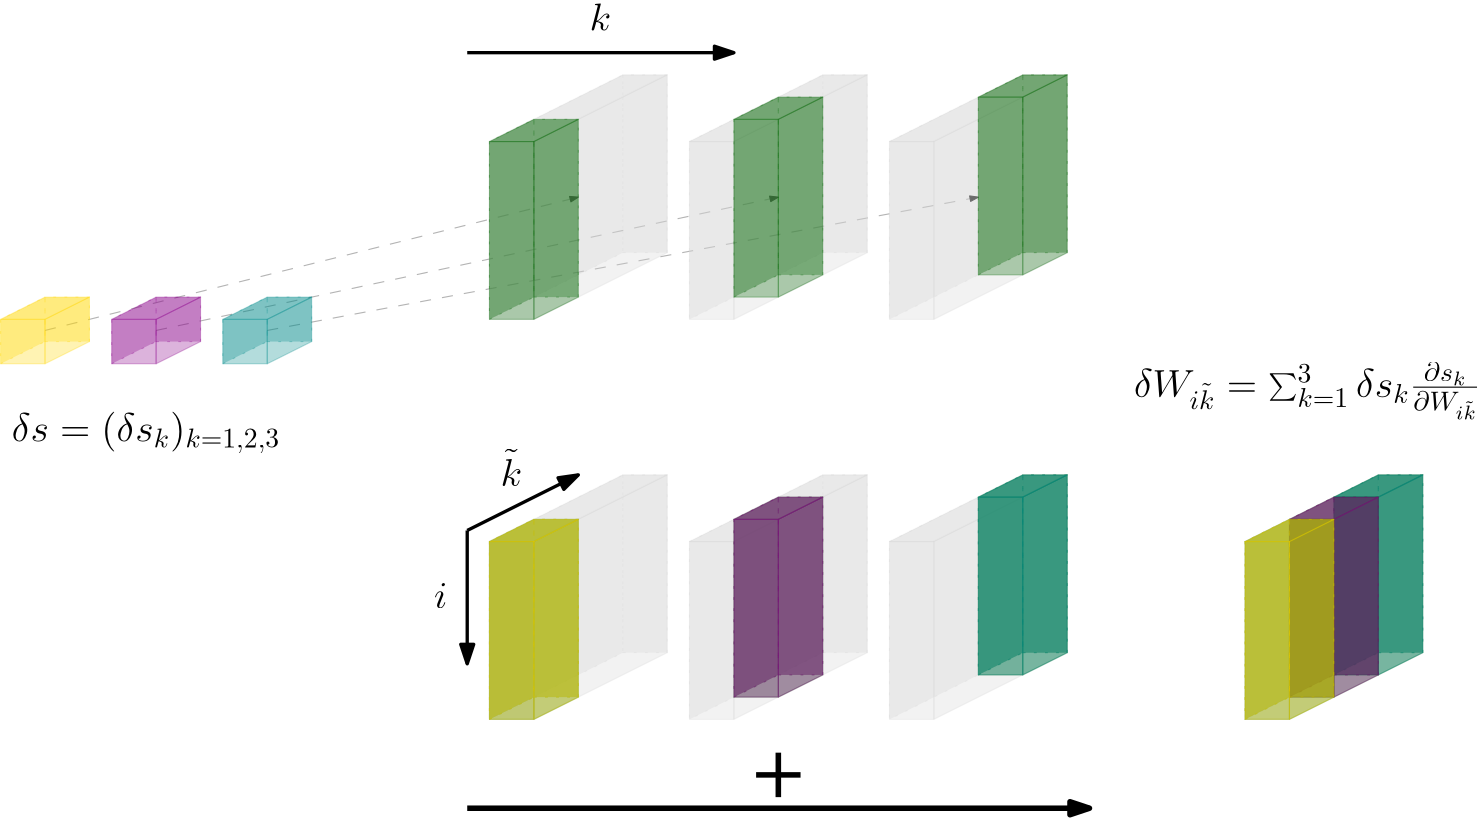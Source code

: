 <?xml version="1.0"?>
<!DOCTYPE ipe SYSTEM "ipe.dtd">
<ipe version="70206" creator="Ipe 7.2.7">
<info created="D:20180425090412" modified="D:20180425090412"/>
<ipestyle name="basic">
<symbol name="arrow/arc(spx)">
<path stroke="sym-stroke" fill="sym-stroke" pen="sym-pen">
0 0 m
-1 0.333 l
-1 -0.333 l
h
</path>
</symbol>
<symbol name="arrow/farc(spx)">
<path stroke="sym-stroke" fill="white" pen="sym-pen">
0 0 m
-1 0.333 l
-1 -0.333 l
h
</path>
</symbol>
<symbol name="arrow/ptarc(spx)">
<path stroke="sym-stroke" fill="sym-stroke" pen="sym-pen">
0 0 m
-1 0.333 l
-0.8 0 l
-1 -0.333 l
h
</path>
</symbol>
<symbol name="arrow/fptarc(spx)">
<path stroke="sym-stroke" fill="white" pen="sym-pen">
0 0 m
-1 0.333 l
-0.8 0 l
-1 -0.333 l
h
</path>
</symbol>
<symbol name="mark/circle(sx)" transformations="translations">
<path fill="sym-stroke">
0.6 0 0 0.6 0 0 e
0.4 0 0 0.4 0 0 e
</path>
</symbol>
<symbol name="mark/disk(sx)" transformations="translations">
<path fill="sym-stroke">
0.6 0 0 0.6 0 0 e
</path>
</symbol>
<symbol name="mark/fdisk(sfx)" transformations="translations">
<group>
<path fill="sym-fill">
0.5 0 0 0.5 0 0 e
</path>
<path fill="sym-stroke" fillrule="eofill">
0.6 0 0 0.6 0 0 e
0.4 0 0 0.4 0 0 e
</path>
</group>
</symbol>
<symbol name="mark/box(sx)" transformations="translations">
<path fill="sym-stroke" fillrule="eofill">
-0.6 -0.6 m
0.6 -0.6 l
0.6 0.6 l
-0.6 0.6 l
h
-0.4 -0.4 m
0.4 -0.4 l
0.4 0.4 l
-0.4 0.4 l
h
</path>
</symbol>
<symbol name="mark/square(sx)" transformations="translations">
<path fill="sym-stroke">
-0.6 -0.6 m
0.6 -0.6 l
0.6 0.6 l
-0.6 0.6 l
h
</path>
</symbol>
<symbol name="mark/fsquare(sfx)" transformations="translations">
<group>
<path fill="sym-fill">
-0.5 -0.5 m
0.5 -0.5 l
0.5 0.5 l
-0.5 0.5 l
h
</path>
<path fill="sym-stroke" fillrule="eofill">
-0.6 -0.6 m
0.6 -0.6 l
0.6 0.6 l
-0.6 0.6 l
h
-0.4 -0.4 m
0.4 -0.4 l
0.4 0.4 l
-0.4 0.4 l
h
</path>
</group>
</symbol>
<symbol name="mark/cross(sx)" transformations="translations">
<group>
<path fill="sym-stroke">
-0.43 -0.57 m
0.57 0.43 l
0.43 0.57 l
-0.57 -0.43 l
h
</path>
<path fill="sym-stroke">
-0.43 0.57 m
0.57 -0.43 l
0.43 -0.57 l
-0.57 0.43 l
h
</path>
</group>
</symbol>
<symbol name="arrow/fnormal(spx)">
<path stroke="sym-stroke" fill="white" pen="sym-pen">
0 0 m
-1 0.333 l
-1 -0.333 l
h
</path>
</symbol>
<symbol name="arrow/pointed(spx)">
<path stroke="sym-stroke" fill="sym-stroke" pen="sym-pen">
0 0 m
-1 0.333 l
-0.8 0 l
-1 -0.333 l
h
</path>
</symbol>
<symbol name="arrow/fpointed(spx)">
<path stroke="sym-stroke" fill="white" pen="sym-pen">
0 0 m
-1 0.333 l
-0.8 0 l
-1 -0.333 l
h
</path>
</symbol>
<symbol name="arrow/linear(spx)">
<path stroke="sym-stroke" pen="sym-pen">
-1 0.333 m
0 0 l
-1 -0.333 l
</path>
</symbol>
<symbol name="arrow/fdouble(spx)">
<path stroke="sym-stroke" fill="white" pen="sym-pen">
0 0 m
-1 0.333 l
-1 -0.333 l
h
-1 0 m
-2 0.333 l
-2 -0.333 l
h
</path>
</symbol>
<symbol name="arrow/double(spx)">
<path stroke="sym-stroke" fill="sym-stroke" pen="sym-pen">
0 0 m
-1 0.333 l
-1 -0.333 l
h
-1 0 m
-2 0.333 l
-2 -0.333 l
h
</path>
</symbol>
<pen name="heavier" value="0.8"/>
<pen name="fat" value="1.2"/>
<pen name="ultrafat" value="2"/>
<symbolsize name="large" value="5"/>
<symbolsize name="small" value="2"/>
<symbolsize name="tiny" value="1.1"/>
<arrowsize name="large" value="10"/>
<arrowsize name="small" value="5"/>
<arrowsize name="tiny" value="3"/>
<color name="red" value="1 0 0"/>
<color name="green" value="0 1 0"/>
<color name="blue" value="0 0 1"/>
<color name="yellow" value="1 1 0"/>
<color name="orange" value="1 0.647 0"/>
<color name="gold" value="1 0.843 0"/>
<color name="purple" value="0.627 0.125 0.941"/>
<color name="gray" value="0.745"/>
<color name="brown" value="0.647 0.165 0.165"/>
<color name="navy" value="0 0 0.502"/>
<color name="pink" value="1 0.753 0.796"/>
<color name="seagreen" value="0.18 0.545 0.341"/>
<color name="turquoise" value="0.251 0.878 0.816"/>
<color name="violet" value="0.933 0.51 0.933"/>
<color name="darkblue" value="0 0 0.545"/>
<color name="darkcyan" value="0 0.545 0.545"/>
<color name="darkgray" value="0.663"/>
<color name="darkgreen" value="0 0.392 0"/>
<color name="darkmagenta" value="0.545 0 0.545"/>
<color name="darkorange" value="1 0.549 0"/>
<color name="darkred" value="0.545 0 0"/>
<color name="lightblue" value="0.678 0.847 0.902"/>
<color name="lightcyan" value="0.878 1 1"/>
<color name="lightgray" value="0.827"/>
<color name="lightgreen" value="0.565 0.933 0.565"/>
<color name="lightyellow" value="1 1 0.878"/>
<dashstyle name="dashed" value="[4] 0"/>
<dashstyle name="dotted" value="[1 3] 0"/>
<dashstyle name="dash dotted" value="[4 2 1 2] 0"/>
<dashstyle name="dash dot dotted" value="[4 2 1 2 1 2] 0"/>
<textsize name="large" value="\large"/>
<textsize name="Large" value="\Large"/>
<textsize name="LARGE" value="\LARGE"/>
<textsize name="huge" value="\huge"/>
<textsize name="Huge" value="\Huge"/>
<textsize name="small" value="\small"/>
<textsize name="footnote" value="\footnotesize"/>
<textsize name="tiny" value="\tiny"/>
<textstyle name="center" begin="\begin{center}" end="\end{center}"/>
<textstyle name="itemize" begin="\begin{itemize}" end="\end{itemize}"/>
<textstyle name="item" begin="\begin{itemize}\item{}" end="\end{itemize}"/>
<gridsize name="4 pts" value="4"/>
<gridsize name="8 pts (~3 mm)" value="8"/>
<gridsize name="16 pts (~6 mm)" value="16"/>
<gridsize name="32 pts (~12 mm)" value="32"/>
<gridsize name="10 pts (~3.5 mm)" value="10"/>
<gridsize name="20 pts (~7 mm)" value="20"/>
<gridsize name="14 pts (~5 mm)" value="14"/>
<gridsize name="28 pts (~10 mm)" value="28"/>
<gridsize name="56 pts (~20 mm)" value="56"/>
<anglesize name="90 deg" value="90"/>
<anglesize name="60 deg" value="60"/>
<anglesize name="45 deg" value="45"/>
<anglesize name="30 deg" value="30"/>
<anglesize name="22.5 deg" value="22.5"/>
<opacity name="10%" value="0.1"/>
<opacity name="30%" value="0.3"/>
<opacity name="50%" value="0.5"/>
<opacity name="75%" value="0.75"/>
<tiling name="falling" angle="-60" step="4" width="1"/>
<tiling name="rising" angle="30" step="4" width="1"/>
</ipestyle>
<page>
<layer name="alpha"/>
<view layers="alpha" active="alpha"/>
<path layer="alpha" matrix="1 0 0 1 416 -120" stroke="lightgray" fill="lightgray" dash="dotted" opacity="30%">
128 704 m
128 640 l
144 640 l
144 704 l
h
</path>
<path matrix="1 0 0 1 352 -144" stroke="lightgray" fill="lightgray" dash="dotted" opacity="30%">
144 704 m
192 728 l
192 664 l
144 640 l
h
</path>
<path matrix="1 0 0 1 368 -144" stroke="lightgray" fill="lightgray" opacity="30%">
144 704 m
192 728 l
192 664 l
144 640 l
h
</path>
<path matrix="1 0 0 1 368 -144" stroke="lightgray" fill="lightgray" opacity="30%">
128 704 m
128 640 l
144 640 l
144 704 l
h
</path>
<path matrix="1 0 0 1 368 -144" stroke="lightgray" fill="lightgray" opacity="30%">
128 704 m
144 704 l
192 728 l
176 728 l
h
</path>
<path matrix="1 0 0 1 144 -120" stroke="lightgray" fill="lightgray" dash="dotted" opacity="30%">
128 704 m
128 640 l
144 640 l
144 704 l
h
</path>
<path matrix="1 0 0 1 80 -144" stroke="lightgray" fill="lightgray" dash="dotted" opacity="30%">
144 704 m
192 728 l
192 664 l
144 640 l
h
</path>
<path matrix="1 0 0 1 96 -144" stroke="lightgray" fill="lightgray" opacity="30%">
144 704 m
192 728 l
192 664 l
144 640 l
h
</path>
<path matrix="1 0 0 1 96 -144" stroke="lightgray" fill="lightgray" opacity="30%">
128 704 m
128 640 l
144 640 l
144 704 l
h
</path>
<path matrix="1 0 0 1 96 -144" stroke="lightgray" fill="lightgray" opacity="30%">
128 704 m
144 704 l
192 728 l
176 728 l
h
</path>
<path matrix="1 0 0 1 216 -120" stroke="lightgray" fill="lightgray" dash="dotted" opacity="30%">
128 704 m
128 640 l
144 640 l
144 704 l
h
</path>
<path matrix="1 0 0 1 152 -144" stroke="lightgray" fill="lightgray" dash="dotted" opacity="30%">
144 704 m
192 728 l
192 664 l
144 640 l
h
</path>
<path matrix="1 0 0 1 168 -144" stroke="lightgray" fill="lightgray" opacity="30%">
144 704 m
192 728 l
192 664 l
144 640 l
h
</path>
<path matrix="1 0 0 1 168 -144" stroke="lightgray" fill="lightgray" opacity="30%">
128 704 m
128 640 l
144 640 l
144 704 l
h
</path>
<path matrix="1 0 0 1 168 -144" stroke="lightgray" fill="lightgray" opacity="30%">
128 704 m
144 704 l
192 728 l
176 728 l
h
</path>
<path matrix="1 0 0 1 288 -120" stroke="lightgray" fill="lightgray" dash="dotted" opacity="30%">
128 704 m
128 640 l
144 640 l
144 704 l
h
</path>
<path matrix="1 0 0 1 224 -144" stroke="lightgray" fill="lightgray" dash="dotted" opacity="30%">
144 704 m
192 728 l
192 664 l
144 640 l
h
</path>
<path matrix="1 0 0 1 240 -144" stroke="lightgray" fill="lightgray" opacity="30%">
144 704 m
192 728 l
192 664 l
144 640 l
h
</path>
<path matrix="1 0 0 1 240 -144" stroke="lightgray" fill="lightgray" opacity="30%">
128 704 m
128 640 l
144 640 l
144 704 l
h
</path>
<path matrix="1 0 0 1 240 -144" stroke="lightgray" fill="lightgray" opacity="30%">
128 704 m
144 704 l
192 728 l
176 728 l
h
</path>
<path matrix="1 0 0 1 272 -128" stroke="lightgray" fill="lightgray" opacity="30%">
128 704 m
128 640 l
144 640 l
144 704 l
h
</path>
<path matrix="1 0 0 1 256 -232" stroke="darkgreen" fill="darkgreen" dash="dotted" opacity="30%">
160 816 m
160 752 l
176 752 l
176 816 l
h
</path>
<path matrix="1 0 0 1 224 -240" stroke="darkgreen" fill="darkgreen" dash="dotted" opacity="30%">
176 816 m
176 752 l
192 760 l
192 824 l
h
</path>
<path matrix="1 0 0 1 240 -240" stroke="darkgreen" fill="darkgreen" opacity="30%">
176 816 m
176 752 l
192 760 l
192 824 l
h
</path>
<path matrix="1 0 0 1 240 -240" stroke="darkgreen" fill="darkgreen" opacity="30%">
160 816 m
160 752 l
176 752 l
176 816 l
h
</path>
<path matrix="1 0 0 1 240 -240" stroke="darkgreen" fill="darkgreen" opacity="30%">
160 816 m
176 816 l
192 824 l
176 824 l
h
</path>
<path matrix="1 0 0 1 184 -136" stroke="lightgray" fill="lightgray" opacity="30%">
128 704 m
128 640 l
144 640 l
144 704 l
h
</path>
<path matrix="1 0 0 1 168 -240" stroke="darkgreen" fill="darkgreen" dash="dotted" opacity="30%">
160 816 m
160 752 l
176 752 l
176 816 l
h
</path>
<path matrix="1 0 0 1 136 -248" stroke="darkgreen" fill="darkgreen" dash="dotted" opacity="30%">
176 816 m
176 752 l
192 760 l
192 824 l
h
</path>
<path matrix="1 0 0 1 152 -248" stroke="darkgreen" fill="darkgreen" opacity="30%">
176 816 m
176 752 l
192 760 l
192 824 l
h
</path>
<path matrix="1 0 0 1 152 -248" stroke="darkgreen" fill="darkgreen" opacity="30%">
160 816 m
160 752 l
176 752 l
176 816 l
h
</path>
<path matrix="1 0 0 1 152 -248" stroke="darkgreen" fill="darkgreen" opacity="30%">
160 816 m
176 816 l
192 824 l
176 824 l
h
</path>
<path matrix="1 0 0 1 96 -144" stroke="lightgray" fill="lightgray" opacity="30%">
128 704 m
128 640 l
144 640 l
144 704 l
h
</path>
<path matrix="1 0 0 1 80 -248" stroke="darkgreen" fill="darkgreen" dash="dotted" opacity="30%">
160 816 m
160 752 l
176 752 l
176 816 l
h
</path>
<path matrix="1 0 0 1 48 -256" stroke="darkgreen" fill="darkgreen" dash="dotted" opacity="30%">
176 816 m
176 752 l
192 760 l
192 824 l
h
</path>
<path matrix="1 0 0 1 64 -256" stroke="darkgreen" fill="darkgreen" opacity="30%">
176 816 m
176 752 l
192 760 l
192 824 l
h
</path>
<path matrix="1 0 0 1 64 -256" stroke="darkgreen" fill="darkgreen" opacity="30%">
160 816 m
160 752 l
176 752 l
176 816 l
h
</path>
<path matrix="1 0 0 1 64 -256" stroke="darkgreen" fill="darkgreen" opacity="30%">
160 816 m
176 816 l
192 824 l
176 824 l
h
</path>
<path matrix="1 0 0 1 400 -128" stroke="lightgray" fill="lightgray" opacity="30%">
128 704 m
128 640 l
144 640 l
144 704 l
h
</path>
<path matrix="1 0 0 1 384 -232" stroke="darkgreen" fill="darkgreen" dash="dotted" opacity="30%">
160 816 m
160 752 l
176 752 l
176 816 l
h
</path>
<path matrix="1 0 0 1 352 -240" stroke="darkgreen" fill="darkgreen" dash="dotted" opacity="30%">
176 816 m
176 752 l
192 760 l
192 824 l
h
</path>
<path matrix="1 0 0 1 368 -240" stroke="darkgreen" fill="darkgreen" opacity="30%">
176 816 m
176 752 l
192 760 l
192 824 l
h
</path>
<path matrix="1 0 0 1 368 -240" stroke="darkgreen" fill="darkgreen" opacity="30%">
160 816 m
160 752 l
176 752 l
176 816 l
h
</path>
<path matrix="1 0 0 1 368 -240" stroke="darkgreen" fill="darkgreen" opacity="30%">
160 816 m
176 816 l
192 824 l
176 824 l
h
</path>
<path matrix="1 0 0 1 256 -232" stroke="darkcyan" fill="darkcyan" dash="dotted" opacity="30%">
160 816 m
160 752 l
176 752 l
176 816 l
h
</path>
<path matrix="1 0 0 1 224 -240" stroke="darkcyan" fill="darkcyan" dash="dotted" opacity="30%">
176 816 m
176 752 l
192 760 l
192 824 l
h
</path>
<path matrix="1 0 0 1 240 -240" stroke="darkcyan" fill="darkcyan" opacity="30%">
176 816 m
176 752 l
192 760 l
192 824 l
h
</path>
<path matrix="1 0 0 1 240 -240" stroke="darkcyan" fill="darkcyan" opacity="30%">
160 816 m
160 752 l
176 752 l
176 816 l
h
</path>
<path matrix="1 0 0 1 240 -240" stroke="darkcyan" fill="darkcyan" opacity="30%">
160 816 m
176 816 l
192 824 l
176 824 l
h
</path>
<path matrix="1 0 0 1 384 -232" stroke="darkcyan" fill="darkcyan" dash="dotted" opacity="30%">
160 816 m
160 752 l
176 752 l
176 816 l
h
</path>
<path matrix="1 0 0 1 352 -240" stroke="darkcyan" fill="darkcyan" dash="dotted" opacity="30%">
176 816 m
176 752 l
192 760 l
192 824 l
h
</path>
<path matrix="1 0 0 1 368 -240" stroke="darkcyan" fill="darkcyan" opacity="30%">
176 816 m
176 752 l
192 760 l
192 824 l
h
</path>
<path matrix="1 0 0 1 368 -240" stroke="darkcyan" fill="darkcyan" opacity="30%">
160 816 m
160 752 l
176 752 l
176 816 l
h
</path>
<path matrix="1 0 0 1 368 -240" stroke="darkcyan" fill="darkcyan" opacity="30%">
160 816 m
176 816 l
192 824 l
176 824 l
h
</path>
<path matrix="1 0 0 1 368 -240" stroke="darkgreen" fill="darkgreen" dash="dotted" opacity="30%">
160 816 m
160 752 l
176 752 l
176 816 l
h
</path>
<path matrix="1 0 0 1 336 -248" stroke="darkgreen" fill="darkgreen" dash="dotted" opacity="30%">
176 816 m
176 752 l
192 760 l
192 824 l
h
</path>
<path matrix="1 0 0 1 352 -248" stroke="darkgreen" fill="darkgreen" opacity="30%">
176 816 m
176 752 l
192 760 l
192 824 l
h
</path>
<path matrix="1 0 0 1 352 -248" stroke="darkgreen" fill="darkgreen" opacity="30%">
160 816 m
160 752 l
176 752 l
176 816 l
h
</path>
<path matrix="1 0 0 1 352 -248" stroke="darkgreen" fill="darkgreen" opacity="30%">
160 816 m
176 816 l
192 824 l
176 824 l
h
</path>
<path matrix="1 0 0 1 168 -240" stroke="darkmagenta" fill="darkmagenta" dash="dotted" opacity="30%">
160 816 m
160 752 l
176 752 l
176 816 l
h
</path>
<path matrix="1 0 0 1 136 -248" stroke="darkmagenta" fill="darkmagenta" dash="dotted" opacity="30%">
176 816 m
176 752 l
192 760 l
192 824 l
h
</path>
<path matrix="1 0 0 1 152 -248" stroke="darkmagenta" fill="darkmagenta" opacity="30%">
176 816 m
176 752 l
192 760 l
192 824 l
h
</path>
<path matrix="1 0 0 1 152 -248" stroke="darkmagenta" fill="darkmagenta" opacity="30%">
160 816 m
160 752 l
176 752 l
176 816 l
h
</path>
<path matrix="1 0 0 1 152 -248" stroke="darkmagenta" fill="darkmagenta" opacity="30%">
160 816 m
176 816 l
192 824 l
176 824 l
h
</path>
<path matrix="1 0 0 1 368 -240" stroke="darkmagenta" fill="darkmagenta" dash="dotted" opacity="30%">
160 816 m
160 752 l
176 752 l
176 816 l
h
</path>
<path matrix="1 0 0 1 336 -248" stroke="darkmagenta" fill="darkmagenta" dash="dotted" opacity="30%">
176 816 m
176 752 l
192 760 l
192 824 l
h
</path>
<path matrix="1 0 0 1 352 -248" stroke="darkmagenta" fill="darkmagenta" opacity="30%">
176 816 m
176 752 l
192 760 l
192 824 l
h
</path>
<path matrix="1 0 0 1 352 -248" stroke="darkmagenta" fill="darkmagenta" opacity="30%">
160 816 m
160 752 l
176 752 l
176 816 l
h
</path>
<path matrix="1 0 0 1 352 -248" stroke="darkmagenta" fill="darkmagenta" opacity="30%">
160 816 m
176 816 l
192 824 l
176 824 l
h
</path>
<path matrix="1 0 0 1 352 -248" stroke="darkgreen" fill="darkgreen" dash="dotted" opacity="30%">
160 816 m
160 752 l
176 752 l
176 816 l
h
</path>
<path matrix="1 0 0 1 320 -256" stroke="darkgreen" fill="darkgreen" dash="dotted" opacity="30%">
176 816 m
176 752 l
192 760 l
192 824 l
h
</path>
<path matrix="1 0 0 1 336 -256" stroke="darkgreen" fill="darkgreen" opacity="30%">
176 816 m
176 752 l
192 760 l
192 824 l
h
</path>
<path matrix="1 0 0 1 336 -256" stroke="darkgreen" fill="darkgreen" opacity="30%">
160 816 m
160 752 l
176 752 l
176 816 l
h
</path>
<path matrix="1 0 0 1 336 -256" stroke="darkgreen" fill="darkgreen" opacity="30%">
160 816 m
176 816 l
192 824 l
176 824 l
h
</path>
<path matrix="1 0 0 1 80 -248" stroke="gold" fill="gold" dash="dotted" opacity="30%">
160 816 m
160 752 l
176 752 l
176 816 l
h
</path>
<path matrix="1 0 0 1 48 -256" stroke="gold" fill="gold" dash="dotted" opacity="30%">
176 816 m
176 752 l
192 760 l
192 824 l
h
</path>
<path matrix="1 0 0 1 64 -256" stroke="gold" fill="gold" opacity="30%">
176 816 m
176 752 l
192 760 l
192 824 l
h
</path>
<path matrix="1 0 0 1 64 -256" stroke="gold" fill="gold" opacity="30%">
160 816 m
160 752 l
176 752 l
176 816 l
h
</path>
<path matrix="1 0 0 1 64 -256" stroke="gold" fill="gold" opacity="30%">
160 816 m
176 816 l
192 824 l
176 824 l
h
</path>
<path matrix="1 0 0 1 352 -248" stroke="gold" fill="gold" dash="dotted" opacity="30%">
160 816 m
160 752 l
176 752 l
176 816 l
h
</path>
<path matrix="1 0 0 1 320 -256" stroke="gold" fill="gold" dash="dotted" opacity="30%">
176 816 m
176 752 l
192 760 l
192 824 l
h
</path>
<path matrix="1 0 0 1 336 -256" stroke="gold" fill="gold" opacity="30%">
176 816 m
176 752 l
192 760 l
192 824 l
h
</path>
<path matrix="1 0 0 1 336 -256" stroke="gold" fill="gold" opacity="30%">
160 816 m
160 752 l
176 752 l
176 816 l
h
</path>
<path matrix="1 0 0 1 336 -256" stroke="gold" fill="gold" opacity="30%">
160 816 m
176 816 l
192 824 l
176 824 l
h
</path>
<path matrix="1 0 0 1 32 0" stroke="black" dash="dashed" arrow="normal/tiny" opacity="30%">
112 636 m
368 684 l
</path>
<path matrix="1 0 0 1 32 0" stroke="black" dash="dashed" arrow="normal/tiny" opacity="30%">
72 636 m
296 684 l
</path>
<path matrix="1 0 0 1 32 0" stroke="black" dash="dashed" arrow="normal/tiny" opacity="30%">
32 636 m
224 684 l
</path>
<path matrix="1 0 0 1 -48 8" stroke="gold" fill="gold" dash="dotted" opacity="30%">
112 640 m
112 624 l
128 624 l
128 640 l
h
</path>
<path matrix="1 0 0 1 -80 0" stroke="gold" fill="gold" dash="dotted" opacity="30%">
128 624 m
144 632 l
144 648 l
128 640 l
h
</path>
<path matrix="1 0 0 1 -64 0" stroke="gold" fill="gold" opacity="30%">
128 624 m
144 632 l
144 648 l
128 640 l
h
</path>
<path matrix="1 0 0 1 -64 0" stroke="gold" fill="gold" opacity="30%">
112 640 m
112 624 l
128 624 l
128 640 l
h
</path>
<path matrix="1 0 0 1 -64 0" stroke="gold" fill="gold" opacity="30%">
112 640 m
128 640 l
144 648 l
128 648 l
h
</path>
<path matrix="1 0 0 1 -8 8" stroke="darkmagenta" fill="darkmagenta" dash="dotted" opacity="30%">
112 640 m
112 624 l
128 624 l
128 640 l
h
</path>
<path matrix="1 0 0 1 -40 0" stroke="darkmagenta" fill="darkmagenta" dash="dotted" opacity="30%">
128 624 m
144 632 l
144 648 l
128 640 l
h
</path>
<path matrix="1 0 0 1 -24 0" stroke="darkmagenta" fill="darkmagenta" opacity="30%">
128 624 m
144 632 l
144 648 l
128 640 l
h
</path>
<path matrix="1 0 0 1 -24 0" stroke="darkmagenta" fill="darkmagenta" opacity="30%">
112 640 m
112 624 l
128 624 l
128 640 l
h
</path>
<path matrix="1 0 0 1 -24 0" stroke="darkmagenta" fill="darkmagenta" opacity="30%">
112 640 m
128 640 l
144 648 l
128 648 l
h
</path>
<path matrix="1 0 0 1 32 8" stroke="darkcyan" fill="darkcyan" dash="dotted" opacity="30%">
112 640 m
112 624 l
128 624 l
128 640 l
h
</path>
<path stroke="darkcyan" fill="darkcyan" dash="dotted" opacity="30%">
128 624 m
144 632 l
144 648 l
128 640 l
h
</path>
<path matrix="1 0 0 1 16 0" stroke="darkcyan" fill="darkcyan" opacity="30%">
128 624 m
144 632 l
144 648 l
128 640 l
h
</path>
<path matrix="1 0 0 1 16 0" stroke="darkcyan" fill="darkcyan" opacity="30%">
112 640 m
112 624 l
128 624 l
128 640 l
h
</path>
<path matrix="1 0 0 1 16 0" stroke="darkcyan" fill="darkcyan" opacity="30%">
112 640 m
128 640 l
144 648 l
128 648 l
h
</path>
<path matrix="1 0 0 1 144 24" stroke="lightgray" fill="lightgray" dash="dotted" opacity="30%">
128 704 m
128 640 l
144 640 l
144 704 l
h
</path>
<path matrix="1 0 0 1 80 0" stroke="lightgray" fill="lightgray" dash="dotted" opacity="30%">
144 704 m
192 728 l
192 664 l
144 640 l
h
</path>
<path matrix="1 0 0 1 96 0" stroke="lightgray" fill="lightgray" opacity="30%">
144 704 m
192 728 l
192 664 l
144 640 l
h
</path>
<path matrix="1 0 0 1 96 0" stroke="lightgray" fill="lightgray" opacity="30%">
128 704 m
128 640 l
144 640 l
144 704 l
h
</path>
<path matrix="1 0 0 1 96 0" stroke="lightgray" fill="lightgray" opacity="30%">
128 704 m
144 704 l
192 728 l
176 728 l
h
</path>
<path matrix="1 0 0 1 216 24" stroke="lightgray" fill="lightgray" dash="dotted" opacity="30%">
128 704 m
128 640 l
144 640 l
144 704 l
h
</path>
<path matrix="1 0 0 1 152 0" stroke="lightgray" fill="lightgray" dash="dotted" opacity="30%">
144 704 m
192 728 l
192 664 l
144 640 l
h
</path>
<path matrix="1 0 0 1 168 0" stroke="lightgray" fill="lightgray" opacity="30%">
144 704 m
192 728 l
192 664 l
144 640 l
h
</path>
<path matrix="1 0 0 1 168 0" stroke="lightgray" fill="lightgray" opacity="30%">
128 704 m
128 640 l
144 640 l
144 704 l
h
</path>
<path matrix="1 0 0 1 168 0" stroke="lightgray" fill="lightgray" opacity="30%">
128 704 m
144 704 l
192 728 l
176 728 l
h
</path>
<path matrix="1 0 0 1 288 24" stroke="lightgray" fill="lightgray" dash="dotted" opacity="30%">
128 704 m
128 640 l
144 640 l
144 704 l
h
</path>
<path matrix="1 0 0 1 224 0" stroke="lightgray" fill="lightgray" dash="dotted" opacity="30%">
144 704 m
192 728 l
192 664 l
144 640 l
h
</path>
<path matrix="1 0 0 1 240 0" stroke="lightgray" fill="lightgray" opacity="30%">
144 704 m
192 728 l
192 664 l
144 640 l
h
</path>
<path matrix="1 0 0 1 240 0" stroke="lightgray" fill="lightgray" opacity="30%">
128 704 m
128 640 l
144 640 l
144 704 l
h
</path>
<path matrix="1 0 0 1 240 0" stroke="lightgray" fill="lightgray" opacity="30%">
128 704 m
144 704 l
192 728 l
176 728 l
h
</path>
<path matrix="1 0 0 1 256 -88" stroke="darkgreen" fill="darkgreen" dash="dotted" opacity="30%">
160 816 m
160 752 l
176 752 l
176 816 l
h
</path>
<path matrix="1 0 0 1 224 -96" stroke="darkgreen" fill="darkgreen" dash="dotted" opacity="30%">
176 816 m
176 752 l
192 760 l
192 824 l
h
</path>
<path matrix="1 0 0 1 240 -96" stroke="darkgreen" fill="darkgreen" opacity="30%">
176 816 m
176 752 l
192 760 l
192 824 l
h
</path>
<path matrix="1 0 0 1 240 -96" stroke="darkgreen" fill="darkgreen" opacity="30%">
160 816 m
160 752 l
176 752 l
176 816 l
h
</path>
<path matrix="1 0 0 1 240 -96" stroke="darkgreen" fill="darkgreen" opacity="30%">
160 816 m
176 816 l
192 824 l
176 824 l
h
</path>
<path matrix="1 0 0 1 168 -96" stroke="darkgreen" fill="darkgreen" dash="dotted" opacity="30%">
160 816 m
160 752 l
176 752 l
176 816 l
h
</path>
<path matrix="1 0 0 1 136 -104" stroke="darkgreen" fill="darkgreen" dash="dotted" opacity="30%">
176 816 m
176 752 l
192 760 l
192 824 l
h
</path>
<path matrix="1 0 0 1 152 -104" stroke="darkgreen" fill="darkgreen" opacity="30%">
176 816 m
176 752 l
192 760 l
192 824 l
h
</path>
<path matrix="1 0 0 1 152 -104" stroke="darkgreen" fill="darkgreen" opacity="30%">
160 816 m
160 752 l
176 752 l
176 816 l
h
</path>
<path matrix="1 0 0 1 152 -104" stroke="darkgreen" fill="darkgreen" opacity="30%">
160 816 m
176 816 l
192 824 l
176 824 l
h
</path>
<path matrix="1 0 0 1 80 -104" stroke="darkgreen" fill="darkgreen" dash="dotted" opacity="30%">
160 816 m
160 752 l
176 752 l
176 816 l
h
</path>
<path matrix="1 0 0 1 48 -112" stroke="darkgreen" fill="darkgreen" dash="dotted" opacity="30%">
176 816 m
176 752 l
192 760 l
192 824 l
h
</path>
<path matrix="1 0 0 1 64 -112" stroke="darkgreen" fill="darkgreen" opacity="30%">
176 816 m
176 752 l
192 760 l
192 824 l
h
</path>
<path matrix="1 0 0 1 64 -112" stroke="darkgreen" fill="darkgreen" opacity="30%">
160 816 m
160 752 l
176 752 l
176 816 l
h
</path>
<path matrix="1 0 0 1 64 -112" stroke="darkgreen" fill="darkgreen" opacity="30%">
160 816 m
176 816 l
192 824 l
176 824 l
h
</path>
<path matrix="1 0 0 1 32 0" stroke="black" pen="fat" arrow="normal/normal">
184 736 m
280 736 l
</path>
<path matrix="1 0 0 1 32 0" stroke="black" pen="fat" arrow="normal/normal">
184 564 m
184 516 l
</path>
<path matrix="1 0 0 1 32 0" stroke="black" pen="fat" arrow="normal/normal">
184 564 m
224 584 l
</path>
<path matrix="1 0 0 1 32 -16" stroke="black" pen="ultrafat" arrow="normal/normal">
184 480 m
408 480 l
</path>
<path matrix="1 0 0 1 32 8" stroke="black" pen="ultrafat">
296 476 m
296 460 l
</path>
<path matrix="1 0 0 1 32 8" stroke="black" pen="ultrafat">
288 468 m
304 468 l
</path>
<text matrix="1 0 0 1 28 -76" transformations="translations" pos="24 672" stroke="black" type="label" width="96.798" height="10.759" depth="4.09" valign="baseline" size="Large" style="math">\delta s = (\delta s_k)_{k = 1, 2, 3}</text>
<text matrix="1 0 0 1 4 -4" transformations="translations" pos="256 748" stroke="black" type="label" width="7.787" height="9.963" depth="0" valign="baseline" size="Large" style="math">k</text>
<text matrix="1 0 0 1 4 0" transformations="translations" pos="224 580" stroke="black" type="label" width="7.787" height="13.307" depth="0" valign="baseline" size="Large" style="math">\tilde{k}</text>
<text matrix="1 0 0 1 4 0" transformations="translations" pos="200 536" stroke="black" type="label" width="4.792" height="9.405" depth="0" valign="baseline" size="Large" style="math">i</text>
<text matrix="1 0 0 1 -40 0" transformations="translations" pos="496 612" stroke="black" type="label" width="124.721" height="12.594" depth="8.05" valign="baseline" size="Large" style="math">\delta W_{i\tilde{k}} = \sum_{k=1}^{3} \delta s_k \frac{\partial s_k}{\partial W_{i\tilde{k}}}</text>
</page>
</ipe>
